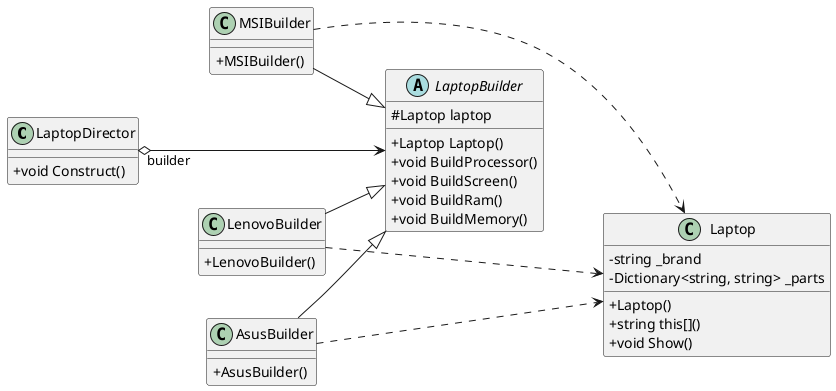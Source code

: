 @startuml
skinparam classAttributeIconSize 0
left to right direction

class LaptopDirector{
    +void Construct()
}

abstract class LaptopBuilder{
    #Laptop laptop

    +Laptop Laptop()
    +void BuildProcessor()
    +void BuildScreen()
    +void BuildRam()
    +void BuildMemory()
}

class MSIBuilder{
    +MSIBuilder()
}

class LenovoBuilder{
    +LenovoBuilder()
}

class AsusBuilder{
    +AsusBuilder()
}

class Laptop{
    -string _brand
    -Dictionary<string, string> _parts
    +Laptop()
    +string this[]()
    +void Show()
}


LaptopDirector "builder" o---> LaptopBuilder
MSIBuilder --|> LaptopBuilder
LenovoBuilder --|> LaptopBuilder
AsusBuilder --|> LaptopBuilder
MSIBuilder ...> Laptop
LenovoBuilder ...> Laptop
AsusBuilder ...> Laptop
@enduml